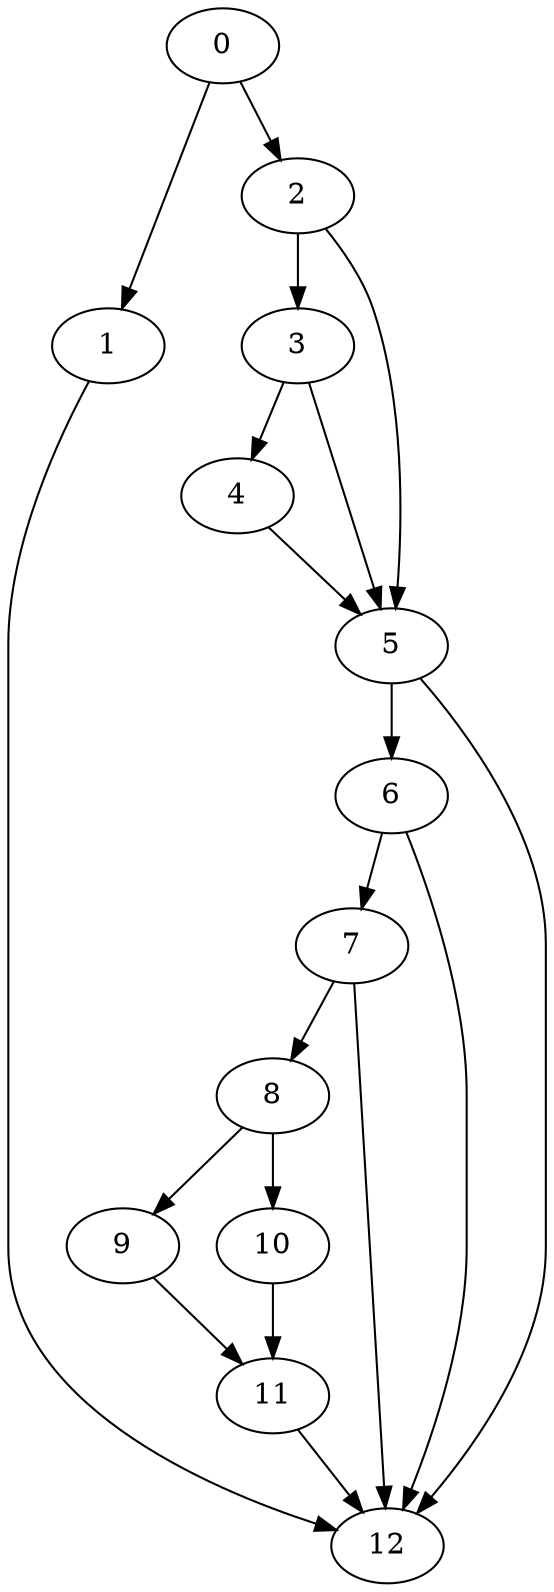 digraph {
	0
	1
	2
	3
	4
	5
	6
	7
	8
	9
	10
	11
	12
	2 -> 5
	3 -> 5
	4 -> 5
	2 -> 3
	3 -> 4
	6 -> 7
	7 -> 8
	8 -> 9
	8 -> 10
	9 -> 11
	10 -> 11
	0 -> 1
	0 -> 2
	5 -> 6
	1 -> 12
	5 -> 12
	6 -> 12
	7 -> 12
	11 -> 12
}
